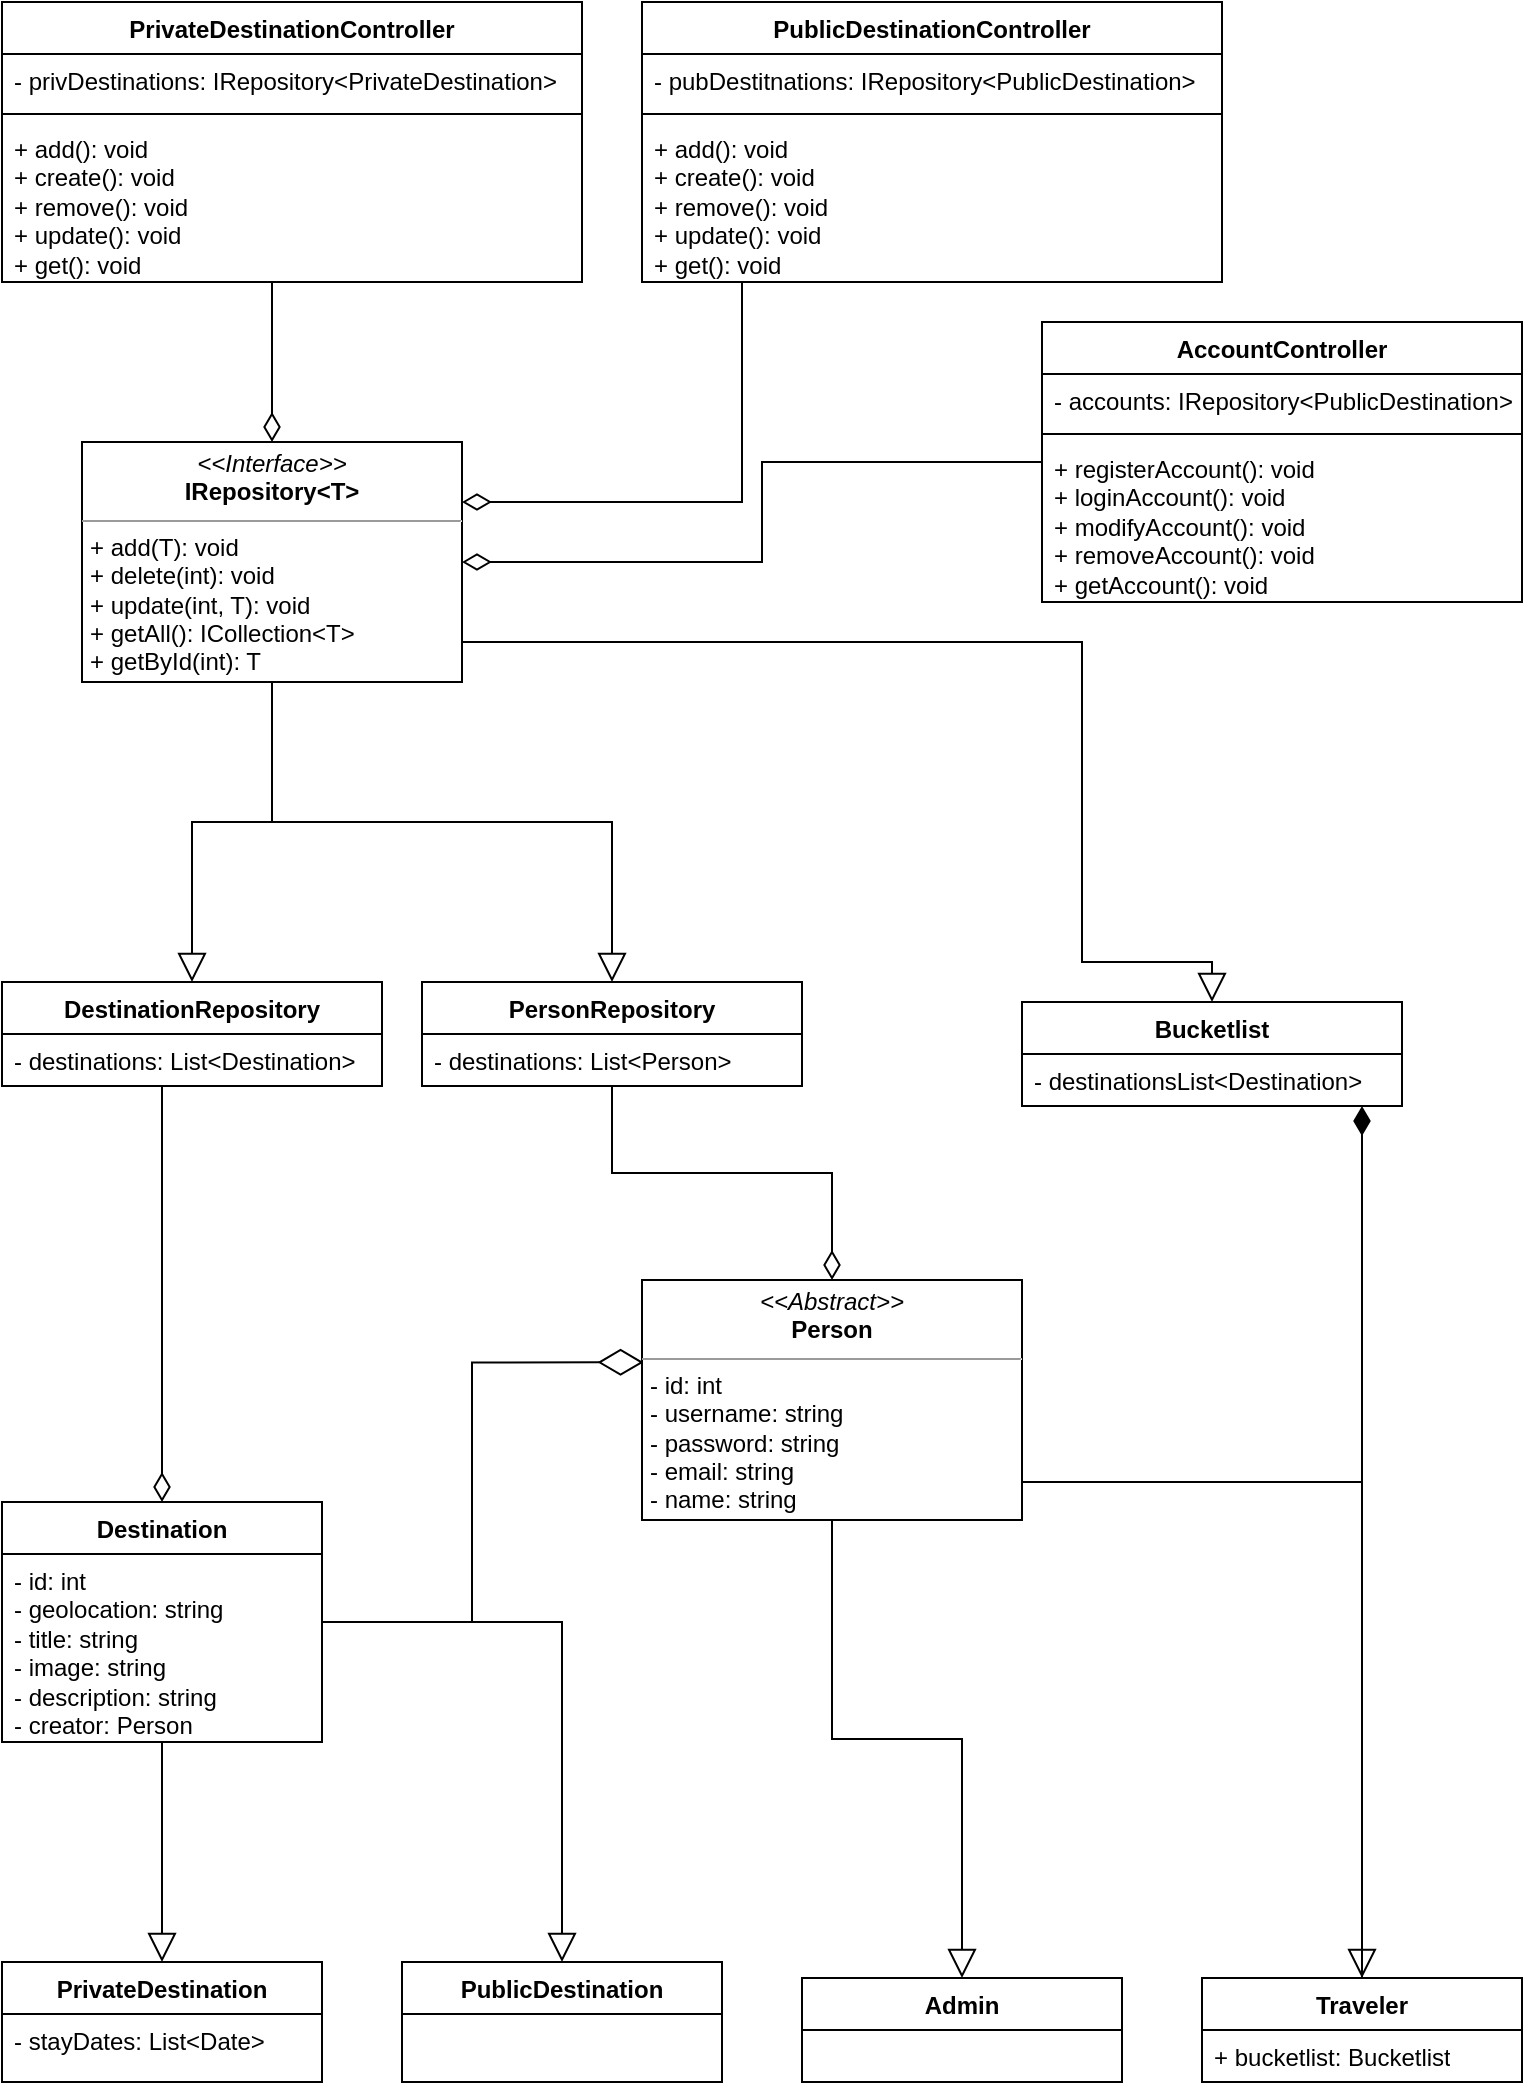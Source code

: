 <mxfile version="21.1.4" type="device">
  <diagram name="Page-1" id="c4acf3e9-155e-7222-9cf6-157b1a14988f">
    <mxGraphModel dx="1793" dy="995" grid="1" gridSize="10" guides="1" tooltips="1" connect="1" arrows="1" fold="1" page="1" pageScale="1" pageWidth="850" pageHeight="1100" background="none" math="0" shadow="0">
      <root>
        <mxCell id="0" />
        <mxCell id="1" parent="0" />
        <mxCell id="_tLuQVLl1mp6UTtoabsd-31" style="edgeStyle=orthogonalEdgeStyle;rounded=0;orthogonalLoop=1;jettySize=auto;html=1;entryX=0.004;entryY=0.343;entryDx=0;entryDy=0;endArrow=diamondThin;endFill=0;strokeWidth=1;startSize=8;endSize=20;entryPerimeter=0;" edge="1" parent="1" source="_tLuQVLl1mp6UTtoabsd-5" target="_tLuQVLl1mp6UTtoabsd-23">
          <mxGeometry relative="1" as="geometry" />
        </mxCell>
        <mxCell id="_tLuQVLl1mp6UTtoabsd-73" style="edgeStyle=orthogonalEdgeStyle;rounded=0;orthogonalLoop=1;jettySize=auto;html=1;entryX=0.5;entryY=0;entryDx=0;entryDy=0;endArrow=block;endFill=0;endSize=12;" edge="1" parent="1" source="_tLuQVLl1mp6UTtoabsd-5" target="_tLuQVLl1mp6UTtoabsd-68">
          <mxGeometry relative="1" as="geometry" />
        </mxCell>
        <mxCell id="_tLuQVLl1mp6UTtoabsd-74" style="edgeStyle=orthogonalEdgeStyle;rounded=0;orthogonalLoop=1;jettySize=auto;html=1;endArrow=block;endFill=0;strokeWidth=1;endSize=12;" edge="1" parent="1" source="_tLuQVLl1mp6UTtoabsd-5" target="_tLuQVLl1mp6UTtoabsd-71">
          <mxGeometry relative="1" as="geometry" />
        </mxCell>
        <mxCell id="_tLuQVLl1mp6UTtoabsd-5" value="Destination" style="swimlane;fontStyle=1;align=center;verticalAlign=top;childLayout=stackLayout;horizontal=1;startSize=26;horizontalStack=0;resizeParent=1;resizeParentMax=0;resizeLast=0;collapsible=1;marginBottom=0;whiteSpace=wrap;html=1;" vertex="1" parent="1">
          <mxGeometry x="40" y="790" width="160" height="120" as="geometry" />
        </mxCell>
        <mxCell id="_tLuQVLl1mp6UTtoabsd-6" value="- id: int&lt;br&gt;- geolocation: string&lt;br&gt;- title: string&lt;br&gt;- image: string&lt;br&gt;- description: string&lt;br&gt;- creator: Person" style="text;strokeColor=none;fillColor=none;align=left;verticalAlign=top;spacingLeft=4;spacingRight=4;overflow=hidden;rotatable=0;points=[[0,0.5],[1,0.5]];portConstraint=eastwest;whiteSpace=wrap;html=1;" vertex="1" parent="_tLuQVLl1mp6UTtoabsd-5">
          <mxGeometry y="26" width="160" height="94" as="geometry" />
        </mxCell>
        <mxCell id="_tLuQVLl1mp6UTtoabsd-19" value="Admin" style="swimlane;fontStyle=1;align=center;verticalAlign=top;childLayout=stackLayout;horizontal=1;startSize=26;horizontalStack=0;resizeParent=1;resizeParentMax=0;resizeLast=0;collapsible=1;marginBottom=0;whiteSpace=wrap;html=1;" vertex="1" parent="1">
          <mxGeometry x="440" y="1028" width="160" height="52" as="geometry" />
        </mxCell>
        <mxCell id="_tLuQVLl1mp6UTtoabsd-25" style="edgeStyle=orthogonalEdgeStyle;rounded=0;orthogonalLoop=1;jettySize=auto;html=1;endArrow=block;endFill=0;endSize=12;" edge="1" parent="1" source="_tLuQVLl1mp6UTtoabsd-23" target="_tLuQVLl1mp6UTtoabsd-19">
          <mxGeometry relative="1" as="geometry" />
        </mxCell>
        <mxCell id="_tLuQVLl1mp6UTtoabsd-75" style="edgeStyle=orthogonalEdgeStyle;rounded=0;orthogonalLoop=1;jettySize=auto;html=1;entryX=0.5;entryY=0;entryDx=0;entryDy=0;endArrow=block;endFill=0;endSize=12;" edge="1" parent="1" source="_tLuQVLl1mp6UTtoabsd-23" target="_tLuQVLl1mp6UTtoabsd-27">
          <mxGeometry relative="1" as="geometry">
            <Array as="points">
              <mxPoint x="720" y="780" />
            </Array>
          </mxGeometry>
        </mxCell>
        <mxCell id="_tLuQVLl1mp6UTtoabsd-23" value="&lt;p style=&quot;margin:0px;margin-top:4px;text-align:center;&quot;&gt;&lt;i&gt;&amp;lt;&amp;lt;Abstract&amp;gt;&amp;gt;&lt;/i&gt;&lt;br&gt;&lt;b&gt;Person&lt;/b&gt;&lt;/p&gt;&lt;hr size=&quot;1&quot;&gt;&lt;p style=&quot;margin:0px;margin-left:4px;&quot;&gt;- id: int&lt;br&gt;&lt;/p&gt;&lt;p style=&quot;margin:0px;margin-left:4px;&quot;&gt;- username: string&lt;br&gt;- password: string&lt;br&gt;&lt;/p&gt;&lt;p style=&quot;margin:0px;margin-left:4px;&quot;&gt;- email: string&lt;br&gt;&lt;/p&gt;&lt;p style=&quot;margin:0px;margin-left:4px;&quot;&gt;- name: string&lt;br&gt;&lt;/p&gt;&lt;p style=&quot;margin:0px;margin-left:4px;&quot;&gt;&lt;br&gt;&lt;/p&gt;" style="verticalAlign=top;align=left;overflow=fill;fontSize=12;fontFamily=Helvetica;html=1;whiteSpace=wrap;" vertex="1" parent="1">
          <mxGeometry x="360" y="679" width="190" height="120" as="geometry" />
        </mxCell>
        <mxCell id="_tLuQVLl1mp6UTtoabsd-76" style="edgeStyle=orthogonalEdgeStyle;rounded=0;orthogonalLoop=1;jettySize=auto;html=1;endArrow=diamondThin;endFill=1;endSize=12;" edge="1" parent="1" source="_tLuQVLl1mp6UTtoabsd-27" target="_tLuQVLl1mp6UTtoabsd-61">
          <mxGeometry relative="1" as="geometry">
            <Array as="points">
              <mxPoint x="720" y="730" />
              <mxPoint x="720" y="730" />
            </Array>
          </mxGeometry>
        </mxCell>
        <mxCell id="_tLuQVLl1mp6UTtoabsd-27" value="Traveler" style="swimlane;fontStyle=1;align=center;verticalAlign=top;childLayout=stackLayout;horizontal=1;startSize=26;horizontalStack=0;resizeParent=1;resizeParentMax=0;resizeLast=0;collapsible=1;marginBottom=0;whiteSpace=wrap;html=1;" vertex="1" parent="1">
          <mxGeometry x="640" y="1028" width="160" height="52" as="geometry" />
        </mxCell>
        <mxCell id="_tLuQVLl1mp6UTtoabsd-28" value="+ bucketlist: Bucketlist" style="text;strokeColor=none;fillColor=none;align=left;verticalAlign=top;spacingLeft=4;spacingRight=4;overflow=hidden;rotatable=0;points=[[0,0.5],[1,0.5]];portConstraint=eastwest;whiteSpace=wrap;html=1;" vertex="1" parent="_tLuQVLl1mp6UTtoabsd-27">
          <mxGeometry y="26" width="160" height="26" as="geometry" />
        </mxCell>
        <mxCell id="_tLuQVLl1mp6UTtoabsd-42" style="edgeStyle=orthogonalEdgeStyle;rounded=0;orthogonalLoop=1;jettySize=auto;html=1;endArrow=block;endFill=0;startSize=7;endSize=12;" edge="1" parent="1" source="_tLuQVLl1mp6UTtoabsd-32" target="_tLuQVLl1mp6UTtoabsd-37">
          <mxGeometry relative="1" as="geometry" />
        </mxCell>
        <mxCell id="_tLuQVLl1mp6UTtoabsd-43" style="edgeStyle=orthogonalEdgeStyle;rounded=0;orthogonalLoop=1;jettySize=auto;html=1;endArrow=block;endFill=0;endSize=12;" edge="1" parent="1" source="_tLuQVLl1mp6UTtoabsd-32" target="_tLuQVLl1mp6UTtoabsd-33">
          <mxGeometry relative="1" as="geometry" />
        </mxCell>
        <mxCell id="_tLuQVLl1mp6UTtoabsd-77" style="edgeStyle=orthogonalEdgeStyle;rounded=0;orthogonalLoop=1;jettySize=auto;html=1;endArrow=block;endFill=0;endSize=12;" edge="1" parent="1" source="_tLuQVLl1mp6UTtoabsd-32" target="_tLuQVLl1mp6UTtoabsd-61">
          <mxGeometry relative="1" as="geometry">
            <mxPoint x="580" y="530" as="targetPoint" />
            <Array as="points">
              <mxPoint x="580" y="360" />
              <mxPoint x="580" y="520" />
              <mxPoint x="645" y="520" />
            </Array>
          </mxGeometry>
        </mxCell>
        <mxCell id="_tLuQVLl1mp6UTtoabsd-32" value="&lt;p style=&quot;margin:0px;margin-top:4px;text-align:center;&quot;&gt;&lt;i&gt;&amp;lt;&amp;lt;Interface&amp;gt;&amp;gt;&lt;/i&gt;&lt;br&gt;&lt;b&gt;IRepository&amp;lt;T&amp;gt;&lt;/b&gt;&lt;/p&gt;&lt;hr size=&quot;1&quot;&gt;&lt;p style=&quot;margin:0px;margin-left:4px;&quot;&gt;+ add(T): void&lt;br&gt;+ delete(int): void&lt;/p&gt;&lt;p style=&quot;margin:0px;margin-left:4px;&quot;&gt;+ update(int, T): void&lt;/p&gt;&lt;p style=&quot;margin:0px;margin-left:4px;&quot;&gt;+ getAll(): ICollection&amp;lt;T&amp;gt;&lt;/p&gt;&lt;p style=&quot;margin:0px;margin-left:4px;&quot;&gt;+ getById(int): T&lt;/p&gt;" style="verticalAlign=top;align=left;overflow=fill;fontSize=12;fontFamily=Helvetica;html=1;whiteSpace=wrap;" vertex="1" parent="1">
          <mxGeometry x="80" y="260" width="190" height="120" as="geometry" />
        </mxCell>
        <mxCell id="_tLuQVLl1mp6UTtoabsd-45" style="edgeStyle=orthogonalEdgeStyle;rounded=0;orthogonalLoop=1;jettySize=auto;html=1;entryX=0.5;entryY=0;entryDx=0;entryDy=0;endArrow=diamondThin;endFill=0;endSize=12;" edge="1" parent="1" source="_tLuQVLl1mp6UTtoabsd-33" target="_tLuQVLl1mp6UTtoabsd-5">
          <mxGeometry relative="1" as="geometry">
            <Array as="points">
              <mxPoint x="120" y="600" />
              <mxPoint x="120" y="600" />
            </Array>
          </mxGeometry>
        </mxCell>
        <mxCell id="_tLuQVLl1mp6UTtoabsd-33" value="DestinationRepository" style="swimlane;fontStyle=1;align=center;verticalAlign=top;childLayout=stackLayout;horizontal=1;startSize=26;horizontalStack=0;resizeParent=1;resizeParentMax=0;resizeLast=0;collapsible=1;marginBottom=0;whiteSpace=wrap;html=1;" vertex="1" parent="1">
          <mxGeometry x="40" y="530" width="190" height="52" as="geometry" />
        </mxCell>
        <mxCell id="_tLuQVLl1mp6UTtoabsd-34" value="- destinations: List&amp;lt;Destination&amp;gt;" style="text;strokeColor=none;fillColor=none;align=left;verticalAlign=top;spacingLeft=4;spacingRight=4;overflow=hidden;rotatable=0;points=[[0,0.5],[1,0.5]];portConstraint=eastwest;whiteSpace=wrap;html=1;" vertex="1" parent="_tLuQVLl1mp6UTtoabsd-33">
          <mxGeometry y="26" width="190" height="26" as="geometry" />
        </mxCell>
        <mxCell id="_tLuQVLl1mp6UTtoabsd-70" style="edgeStyle=orthogonalEdgeStyle;rounded=0;orthogonalLoop=1;jettySize=auto;html=1;entryX=0.5;entryY=0;entryDx=0;entryDy=0;endArrow=diamondThin;endFill=0;endSize=12;" edge="1" parent="1" source="_tLuQVLl1mp6UTtoabsd-37" target="_tLuQVLl1mp6UTtoabsd-23">
          <mxGeometry relative="1" as="geometry" />
        </mxCell>
        <mxCell id="_tLuQVLl1mp6UTtoabsd-37" value="PersonRepository" style="swimlane;fontStyle=1;align=center;verticalAlign=top;childLayout=stackLayout;horizontal=1;startSize=26;horizontalStack=0;resizeParent=1;resizeParentMax=0;resizeLast=0;collapsible=1;marginBottom=0;whiteSpace=wrap;html=1;" vertex="1" parent="1">
          <mxGeometry x="250" y="530" width="190" height="52" as="geometry" />
        </mxCell>
        <mxCell id="_tLuQVLl1mp6UTtoabsd-38" value="- destinations: List&amp;lt;Person&amp;gt;" style="text;strokeColor=none;fillColor=none;align=left;verticalAlign=top;spacingLeft=4;spacingRight=4;overflow=hidden;rotatable=0;points=[[0,0.5],[1,0.5]];portConstraint=eastwest;whiteSpace=wrap;html=1;" vertex="1" parent="_tLuQVLl1mp6UTtoabsd-37">
          <mxGeometry y="26" width="190" height="26" as="geometry" />
        </mxCell>
        <mxCell id="_tLuQVLl1mp6UTtoabsd-86" style="edgeStyle=orthogonalEdgeStyle;rounded=0;orthogonalLoop=1;jettySize=auto;html=1;entryX=0.5;entryY=0;entryDx=0;entryDy=0;endArrow=diamondThin;endFill=0;endSize=12;" edge="1" parent="1" source="_tLuQVLl1mp6UTtoabsd-53" target="_tLuQVLl1mp6UTtoabsd-32">
          <mxGeometry relative="1" as="geometry">
            <Array as="points">
              <mxPoint x="175" y="200" />
              <mxPoint x="175" y="200" />
            </Array>
          </mxGeometry>
        </mxCell>
        <mxCell id="_tLuQVLl1mp6UTtoabsd-53" value="PrivateDestinationController" style="swimlane;fontStyle=1;align=center;verticalAlign=top;childLayout=stackLayout;horizontal=1;startSize=26;horizontalStack=0;resizeParent=1;resizeParentMax=0;resizeLast=0;collapsible=1;marginBottom=0;whiteSpace=wrap;html=1;" vertex="1" parent="1">
          <mxGeometry x="40" y="40" width="290" height="140" as="geometry" />
        </mxCell>
        <mxCell id="_tLuQVLl1mp6UTtoabsd-54" value="- privDestinations: IRepository&amp;lt;PrivateDestination&amp;gt;" style="text;strokeColor=none;fillColor=none;align=left;verticalAlign=top;spacingLeft=4;spacingRight=4;overflow=hidden;rotatable=0;points=[[0,0.5],[1,0.5]];portConstraint=eastwest;whiteSpace=wrap;html=1;" vertex="1" parent="_tLuQVLl1mp6UTtoabsd-53">
          <mxGeometry y="26" width="290" height="26" as="geometry" />
        </mxCell>
        <mxCell id="_tLuQVLl1mp6UTtoabsd-55" value="" style="line;strokeWidth=1;fillColor=none;align=left;verticalAlign=middle;spacingTop=-1;spacingLeft=3;spacingRight=3;rotatable=0;labelPosition=right;points=[];portConstraint=eastwest;strokeColor=inherit;" vertex="1" parent="_tLuQVLl1mp6UTtoabsd-53">
          <mxGeometry y="52" width="290" height="8" as="geometry" />
        </mxCell>
        <mxCell id="_tLuQVLl1mp6UTtoabsd-56" value="+ add(): void&lt;br style=&quot;border-color: var(--border-color);&quot;&gt;+ create(): void&lt;br style=&quot;border-color: var(--border-color);&quot;&gt;+ remove(): void&lt;br style=&quot;border-color: var(--border-color);&quot;&gt;+ update(): void&lt;br style=&quot;border-color: var(--border-color);&quot;&gt;+ get(): void" style="text;strokeColor=none;fillColor=none;align=left;verticalAlign=top;spacingLeft=4;spacingRight=4;overflow=hidden;rotatable=0;points=[[0,0.5],[1,0.5]];portConstraint=eastwest;whiteSpace=wrap;html=1;" vertex="1" parent="_tLuQVLl1mp6UTtoabsd-53">
          <mxGeometry y="60" width="290" height="80" as="geometry" />
        </mxCell>
        <mxCell id="_tLuQVLl1mp6UTtoabsd-88" style="edgeStyle=orthogonalEdgeStyle;rounded=0;orthogonalLoop=1;jettySize=auto;html=1;endArrow=diamondThin;endFill=0;endSize=12;" edge="1" parent="1" source="_tLuQVLl1mp6UTtoabsd-57" target="_tLuQVLl1mp6UTtoabsd-32">
          <mxGeometry relative="1" as="geometry" />
        </mxCell>
        <mxCell id="_tLuQVLl1mp6UTtoabsd-57" value="AccountController" style="swimlane;fontStyle=1;align=center;verticalAlign=top;childLayout=stackLayout;horizontal=1;startSize=26;horizontalStack=0;resizeParent=1;resizeParentMax=0;resizeLast=0;collapsible=1;marginBottom=0;whiteSpace=wrap;html=1;" vertex="1" parent="1">
          <mxGeometry x="560" y="200" width="240" height="140" as="geometry" />
        </mxCell>
        <mxCell id="_tLuQVLl1mp6UTtoabsd-58" value="- accounts: IRepository&amp;lt;PublicDestination&amp;gt;" style="text;strokeColor=none;fillColor=none;align=left;verticalAlign=top;spacingLeft=4;spacingRight=4;overflow=hidden;rotatable=0;points=[[0,0.5],[1,0.5]];portConstraint=eastwest;whiteSpace=wrap;html=1;" vertex="1" parent="_tLuQVLl1mp6UTtoabsd-57">
          <mxGeometry y="26" width="240" height="26" as="geometry" />
        </mxCell>
        <mxCell id="_tLuQVLl1mp6UTtoabsd-59" value="" style="line;strokeWidth=1;fillColor=none;align=left;verticalAlign=middle;spacingTop=-1;spacingLeft=3;spacingRight=3;rotatable=0;labelPosition=right;points=[];portConstraint=eastwest;strokeColor=inherit;" vertex="1" parent="_tLuQVLl1mp6UTtoabsd-57">
          <mxGeometry y="52" width="240" height="8" as="geometry" />
        </mxCell>
        <mxCell id="_tLuQVLl1mp6UTtoabsd-60" value="+ registerAccount(): void&lt;br&gt;+ loginAccount(): void&lt;br&gt;+ modifyAccount(): void&lt;br&gt;+ removeAccount(): void&lt;br&gt;+ getAccount(): void" style="text;strokeColor=none;fillColor=none;align=left;verticalAlign=top;spacingLeft=4;spacingRight=4;overflow=hidden;rotatable=0;points=[[0,0.5],[1,0.5]];portConstraint=eastwest;whiteSpace=wrap;html=1;" vertex="1" parent="_tLuQVLl1mp6UTtoabsd-57">
          <mxGeometry y="60" width="240" height="80" as="geometry" />
        </mxCell>
        <mxCell id="_tLuQVLl1mp6UTtoabsd-61" value="Bucketlist" style="swimlane;fontStyle=1;align=center;verticalAlign=top;childLayout=stackLayout;horizontal=1;startSize=26;horizontalStack=0;resizeParent=1;resizeParentMax=0;resizeLast=0;collapsible=1;marginBottom=0;whiteSpace=wrap;html=1;" vertex="1" parent="1">
          <mxGeometry x="550" y="540" width="190" height="52" as="geometry" />
        </mxCell>
        <mxCell id="_tLuQVLl1mp6UTtoabsd-62" value="- destinationsList&amp;lt;Destination&amp;gt;" style="text;strokeColor=none;fillColor=none;align=left;verticalAlign=top;spacingLeft=4;spacingRight=4;overflow=hidden;rotatable=0;points=[[0,0.5],[1,0.5]];portConstraint=eastwest;whiteSpace=wrap;html=1;" vertex="1" parent="_tLuQVLl1mp6UTtoabsd-61">
          <mxGeometry y="26" width="190" height="26" as="geometry" />
        </mxCell>
        <mxCell id="_tLuQVLl1mp6UTtoabsd-68" value="PrivateDestination" style="swimlane;fontStyle=1;align=center;verticalAlign=top;childLayout=stackLayout;horizontal=1;startSize=26;horizontalStack=0;resizeParent=1;resizeParentMax=0;resizeLast=0;collapsible=1;marginBottom=0;whiteSpace=wrap;html=1;" vertex="1" parent="1">
          <mxGeometry x="40" y="1020" width="160" height="60" as="geometry" />
        </mxCell>
        <mxCell id="_tLuQVLl1mp6UTtoabsd-69" value="- stayDates: List&amp;lt;Date&amp;gt;" style="text;strokeColor=none;fillColor=none;align=left;verticalAlign=top;spacingLeft=4;spacingRight=4;overflow=hidden;rotatable=0;points=[[0,0.5],[1,0.5]];portConstraint=eastwest;whiteSpace=wrap;html=1;" vertex="1" parent="_tLuQVLl1mp6UTtoabsd-68">
          <mxGeometry y="26" width="160" height="34" as="geometry" />
        </mxCell>
        <mxCell id="_tLuQVLl1mp6UTtoabsd-71" value="PublicDestination" style="swimlane;fontStyle=1;align=center;verticalAlign=top;childLayout=stackLayout;horizontal=1;startSize=26;horizontalStack=0;resizeParent=1;resizeParentMax=0;resizeLast=0;collapsible=1;marginBottom=0;whiteSpace=wrap;html=1;" vertex="1" parent="1">
          <mxGeometry x="240" y="1020" width="160" height="60" as="geometry" />
        </mxCell>
        <mxCell id="_tLuQVLl1mp6UTtoabsd-87" style="edgeStyle=orthogonalEdgeStyle;rounded=0;orthogonalLoop=1;jettySize=auto;html=1;entryX=1;entryY=0.25;entryDx=0;entryDy=0;endArrow=diamondThin;endFill=0;endSize=12;" edge="1" parent="1" source="_tLuQVLl1mp6UTtoabsd-82" target="_tLuQVLl1mp6UTtoabsd-32">
          <mxGeometry relative="1" as="geometry">
            <Array as="points">
              <mxPoint x="410" y="290" />
            </Array>
          </mxGeometry>
        </mxCell>
        <mxCell id="_tLuQVLl1mp6UTtoabsd-82" value="PublicDestinationController" style="swimlane;fontStyle=1;align=center;verticalAlign=top;childLayout=stackLayout;horizontal=1;startSize=26;horizontalStack=0;resizeParent=1;resizeParentMax=0;resizeLast=0;collapsible=1;marginBottom=0;whiteSpace=wrap;html=1;" vertex="1" parent="1">
          <mxGeometry x="360" y="40" width="290" height="140" as="geometry" />
        </mxCell>
        <mxCell id="_tLuQVLl1mp6UTtoabsd-83" value="- pubDestitnations: IRepository&amp;lt;PublicDestination&amp;gt;" style="text;strokeColor=none;fillColor=none;align=left;verticalAlign=top;spacingLeft=4;spacingRight=4;overflow=hidden;rotatable=0;points=[[0,0.5],[1,0.5]];portConstraint=eastwest;whiteSpace=wrap;html=1;" vertex="1" parent="_tLuQVLl1mp6UTtoabsd-82">
          <mxGeometry y="26" width="290" height="26" as="geometry" />
        </mxCell>
        <mxCell id="_tLuQVLl1mp6UTtoabsd-84" value="" style="line;strokeWidth=1;fillColor=none;align=left;verticalAlign=middle;spacingTop=-1;spacingLeft=3;spacingRight=3;rotatable=0;labelPosition=right;points=[];portConstraint=eastwest;strokeColor=inherit;" vertex="1" parent="_tLuQVLl1mp6UTtoabsd-82">
          <mxGeometry y="52" width="290" height="8" as="geometry" />
        </mxCell>
        <mxCell id="_tLuQVLl1mp6UTtoabsd-85" value="+ add(): void&lt;br&gt;+ create(): void&lt;br&gt;+ remove(): void&lt;br&gt;+ update(): void&lt;br&gt;+ get(): void" style="text;strokeColor=none;fillColor=none;align=left;verticalAlign=top;spacingLeft=4;spacingRight=4;overflow=hidden;rotatable=0;points=[[0,0.5],[1,0.5]];portConstraint=eastwest;whiteSpace=wrap;html=1;" vertex="1" parent="_tLuQVLl1mp6UTtoabsd-82">
          <mxGeometry y="60" width="290" height="80" as="geometry" />
        </mxCell>
      </root>
    </mxGraphModel>
  </diagram>
</mxfile>
